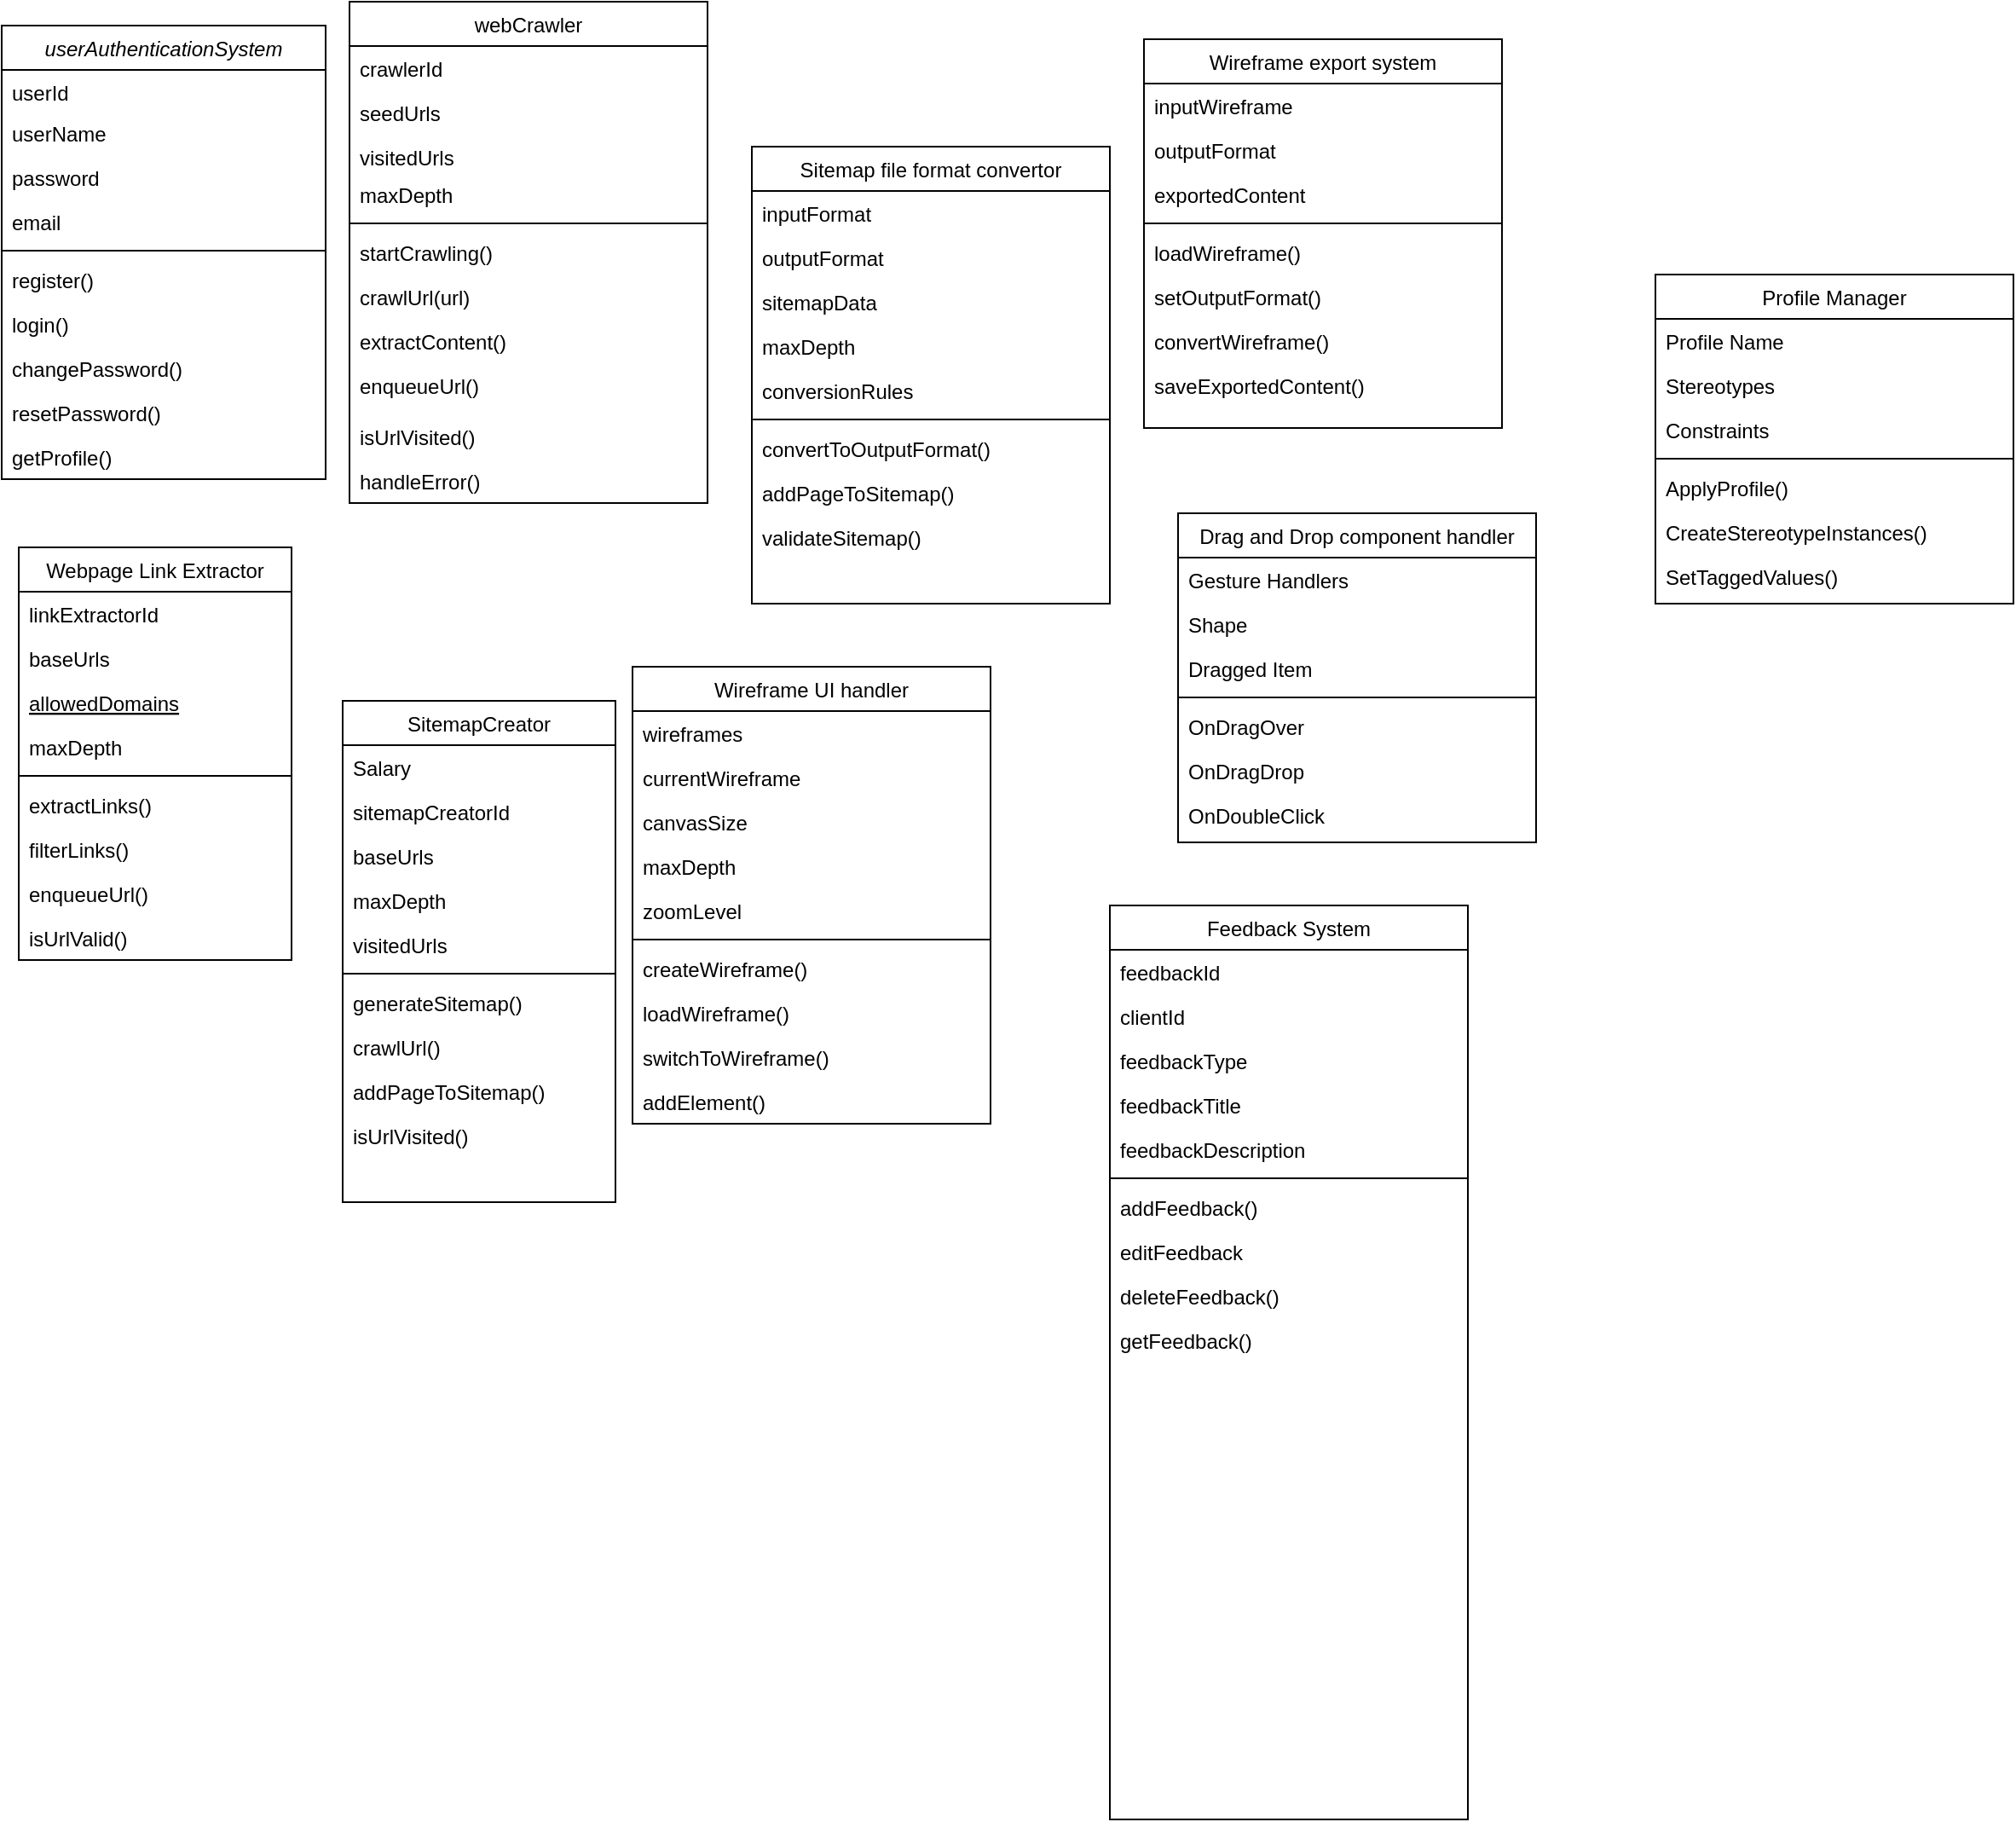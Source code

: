 <mxfile version="23.1.6" type="github">
  <diagram id="C5RBs43oDa-KdzZeNtuy" name="Page-1">
    <mxGraphModel dx="1500" dy="2030" grid="1" gridSize="10" guides="1" tooltips="1" connect="1" arrows="1" fold="1" page="1" pageScale="1" pageWidth="827" pageHeight="1169" math="0" shadow="0">
      <root>
        <mxCell id="WIyWlLk6GJQsqaUBKTNV-0" />
        <mxCell id="WIyWlLk6GJQsqaUBKTNV-1" parent="WIyWlLk6GJQsqaUBKTNV-0" />
        <mxCell id="zkfFHV4jXpPFQw0GAbJ--0" value="userAuthenticationSystem" style="swimlane;fontStyle=2;align=center;verticalAlign=top;childLayout=stackLayout;horizontal=1;startSize=26;horizontalStack=0;resizeParent=1;resizeLast=0;collapsible=1;marginBottom=0;rounded=0;shadow=0;strokeWidth=1;" parent="WIyWlLk6GJQsqaUBKTNV-1" vertex="1">
          <mxGeometry y="4" width="190" height="266" as="geometry">
            <mxRectangle x="230" y="140" width="160" height="26" as="alternateBounds" />
          </mxGeometry>
        </mxCell>
        <mxCell id="zkfFHV4jXpPFQw0GAbJ--1" value="userId" style="text;align=left;verticalAlign=top;spacingLeft=4;spacingRight=4;overflow=hidden;rotatable=0;points=[[0,0.5],[1,0.5]];portConstraint=eastwest;" parent="zkfFHV4jXpPFQw0GAbJ--0" vertex="1">
          <mxGeometry y="26" width="190" height="24" as="geometry" />
        </mxCell>
        <mxCell id="zkfFHV4jXpPFQw0GAbJ--2" value="userName" style="text;align=left;verticalAlign=top;spacingLeft=4;spacingRight=4;overflow=hidden;rotatable=0;points=[[0,0.5],[1,0.5]];portConstraint=eastwest;rounded=0;shadow=0;html=0;" parent="zkfFHV4jXpPFQw0GAbJ--0" vertex="1">
          <mxGeometry y="50" width="190" height="26" as="geometry" />
        </mxCell>
        <mxCell id="zkfFHV4jXpPFQw0GAbJ--3" value="password" style="text;align=left;verticalAlign=top;spacingLeft=4;spacingRight=4;overflow=hidden;rotatable=0;points=[[0,0.5],[1,0.5]];portConstraint=eastwest;rounded=0;shadow=0;html=0;" parent="zkfFHV4jXpPFQw0GAbJ--0" vertex="1">
          <mxGeometry y="76" width="190" height="26" as="geometry" />
        </mxCell>
        <mxCell id="zkfFHV4jXpPFQw0GAbJ--5" value="email" style="text;align=left;verticalAlign=top;spacingLeft=4;spacingRight=4;overflow=hidden;rotatable=0;points=[[0,0.5],[1,0.5]];portConstraint=eastwest;" parent="zkfFHV4jXpPFQw0GAbJ--0" vertex="1">
          <mxGeometry y="102" width="190" height="26" as="geometry" />
        </mxCell>
        <mxCell id="zkfFHV4jXpPFQw0GAbJ--4" value="" style="line;html=1;strokeWidth=1;align=left;verticalAlign=middle;spacingTop=-1;spacingLeft=3;spacingRight=3;rotatable=0;labelPosition=right;points=[];portConstraint=eastwest;" parent="zkfFHV4jXpPFQw0GAbJ--0" vertex="1">
          <mxGeometry y="128" width="190" height="8" as="geometry" />
        </mxCell>
        <mxCell id="lf_KgB2gEPcvvMDaEo5j-0" value="register()" style="text;align=left;verticalAlign=top;spacingLeft=4;spacingRight=4;overflow=hidden;rotatable=0;points=[[0,0.5],[1,0.5]];portConstraint=eastwest;" vertex="1" parent="zkfFHV4jXpPFQw0GAbJ--0">
          <mxGeometry y="136" width="190" height="26" as="geometry" />
        </mxCell>
        <mxCell id="lf_KgB2gEPcvvMDaEo5j-1" value="login()" style="text;align=left;verticalAlign=top;spacingLeft=4;spacingRight=4;overflow=hidden;rotatable=0;points=[[0,0.5],[1,0.5]];portConstraint=eastwest;" vertex="1" parent="zkfFHV4jXpPFQw0GAbJ--0">
          <mxGeometry y="162" width="190" height="26" as="geometry" />
        </mxCell>
        <mxCell id="lf_KgB2gEPcvvMDaEo5j-2" value="changePassword()" style="text;align=left;verticalAlign=top;spacingLeft=4;spacingRight=4;overflow=hidden;rotatable=0;points=[[0,0.5],[1,0.5]];portConstraint=eastwest;" vertex="1" parent="zkfFHV4jXpPFQw0GAbJ--0">
          <mxGeometry y="188" width="190" height="26" as="geometry" />
        </mxCell>
        <mxCell id="lf_KgB2gEPcvvMDaEo5j-3" value="resetPassword()" style="text;align=left;verticalAlign=top;spacingLeft=4;spacingRight=4;overflow=hidden;rotatable=0;points=[[0,0.5],[1,0.5]];portConstraint=eastwest;" vertex="1" parent="zkfFHV4jXpPFQw0GAbJ--0">
          <mxGeometry y="214" width="190" height="26" as="geometry" />
        </mxCell>
        <mxCell id="lf_KgB2gEPcvvMDaEo5j-4" value="getProfile()" style="text;align=left;verticalAlign=top;spacingLeft=4;spacingRight=4;overflow=hidden;rotatable=0;points=[[0,0.5],[1,0.5]];portConstraint=eastwest;" vertex="1" parent="zkfFHV4jXpPFQw0GAbJ--0">
          <mxGeometry y="240" width="190" height="26" as="geometry" />
        </mxCell>
        <mxCell id="zkfFHV4jXpPFQw0GAbJ--6" value="Webpage Link Extractor" style="swimlane;fontStyle=0;align=center;verticalAlign=top;childLayout=stackLayout;horizontal=1;startSize=26;horizontalStack=0;resizeParent=1;resizeLast=0;collapsible=1;marginBottom=0;rounded=0;shadow=0;strokeWidth=1;" parent="WIyWlLk6GJQsqaUBKTNV-1" vertex="1">
          <mxGeometry x="10" y="310" width="160" height="242" as="geometry">
            <mxRectangle x="130" y="380" width="160" height="26" as="alternateBounds" />
          </mxGeometry>
        </mxCell>
        <mxCell id="zkfFHV4jXpPFQw0GAbJ--7" value="linkExtractorId" style="text;align=left;verticalAlign=top;spacingLeft=4;spacingRight=4;overflow=hidden;rotatable=0;points=[[0,0.5],[1,0.5]];portConstraint=eastwest;" parent="zkfFHV4jXpPFQw0GAbJ--6" vertex="1">
          <mxGeometry y="26" width="160" height="26" as="geometry" />
        </mxCell>
        <mxCell id="zkfFHV4jXpPFQw0GAbJ--8" value="baseUrls" style="text;align=left;verticalAlign=top;spacingLeft=4;spacingRight=4;overflow=hidden;rotatable=0;points=[[0,0.5],[1,0.5]];portConstraint=eastwest;rounded=0;shadow=0;html=0;" parent="zkfFHV4jXpPFQw0GAbJ--6" vertex="1">
          <mxGeometry y="52" width="160" height="26" as="geometry" />
        </mxCell>
        <mxCell id="zkfFHV4jXpPFQw0GAbJ--10" value="allowedDomains" style="text;align=left;verticalAlign=top;spacingLeft=4;spacingRight=4;overflow=hidden;rotatable=0;points=[[0,0.5],[1,0.5]];portConstraint=eastwest;fontStyle=4" parent="zkfFHV4jXpPFQw0GAbJ--6" vertex="1">
          <mxGeometry y="78" width="160" height="26" as="geometry" />
        </mxCell>
        <mxCell id="zkfFHV4jXpPFQw0GAbJ--11" value="maxDepth" style="text;align=left;verticalAlign=top;spacingLeft=4;spacingRight=4;overflow=hidden;rotatable=0;points=[[0,0.5],[1,0.5]];portConstraint=eastwest;" parent="zkfFHV4jXpPFQw0GAbJ--6" vertex="1">
          <mxGeometry y="104" width="160" height="26" as="geometry" />
        </mxCell>
        <mxCell id="zkfFHV4jXpPFQw0GAbJ--9" value="" style="line;html=1;strokeWidth=1;align=left;verticalAlign=middle;spacingTop=-1;spacingLeft=3;spacingRight=3;rotatable=0;labelPosition=right;points=[];portConstraint=eastwest;" parent="zkfFHV4jXpPFQw0GAbJ--6" vertex="1">
          <mxGeometry y="130" width="160" height="8" as="geometry" />
        </mxCell>
        <mxCell id="lf_KgB2gEPcvvMDaEo5j-10" value="extractLinks()" style="text;align=left;verticalAlign=top;spacingLeft=4;spacingRight=4;overflow=hidden;rotatable=0;points=[[0,0.5],[1,0.5]];portConstraint=eastwest;" vertex="1" parent="zkfFHV4jXpPFQw0GAbJ--6">
          <mxGeometry y="138" width="160" height="26" as="geometry" />
        </mxCell>
        <mxCell id="lf_KgB2gEPcvvMDaEo5j-11" value="filterLinks()" style="text;align=left;verticalAlign=top;spacingLeft=4;spacingRight=4;overflow=hidden;rotatable=0;points=[[0,0.5],[1,0.5]];portConstraint=eastwest;" vertex="1" parent="zkfFHV4jXpPFQw0GAbJ--6">
          <mxGeometry y="164" width="160" height="26" as="geometry" />
        </mxCell>
        <mxCell id="lf_KgB2gEPcvvMDaEo5j-12" value="enqueueUrl()" style="text;align=left;verticalAlign=top;spacingLeft=4;spacingRight=4;overflow=hidden;rotatable=0;points=[[0,0.5],[1,0.5]];portConstraint=eastwest;" vertex="1" parent="zkfFHV4jXpPFQw0GAbJ--6">
          <mxGeometry y="190" width="160" height="26" as="geometry" />
        </mxCell>
        <mxCell id="lf_KgB2gEPcvvMDaEo5j-13" value="isUrlValid()" style="text;align=left;verticalAlign=top;spacingLeft=4;spacingRight=4;overflow=hidden;rotatable=0;points=[[0,0.5],[1,0.5]];portConstraint=eastwest;" vertex="1" parent="zkfFHV4jXpPFQw0GAbJ--6">
          <mxGeometry y="216" width="160" height="26" as="geometry" />
        </mxCell>
        <mxCell id="zkfFHV4jXpPFQw0GAbJ--13" value="SitemapCreator" style="swimlane;fontStyle=0;align=center;verticalAlign=top;childLayout=stackLayout;horizontal=1;startSize=26;horizontalStack=0;resizeParent=1;resizeLast=0;collapsible=1;marginBottom=0;rounded=0;shadow=0;strokeWidth=1;" parent="WIyWlLk6GJQsqaUBKTNV-1" vertex="1">
          <mxGeometry x="200" y="400" width="160" height="294" as="geometry">
            <mxRectangle x="340" y="380" width="170" height="26" as="alternateBounds" />
          </mxGeometry>
        </mxCell>
        <mxCell id="zkfFHV4jXpPFQw0GAbJ--14" value="Salary" style="text;align=left;verticalAlign=top;spacingLeft=4;spacingRight=4;overflow=hidden;rotatable=0;points=[[0,0.5],[1,0.5]];portConstraint=eastwest;" parent="zkfFHV4jXpPFQw0GAbJ--13" vertex="1">
          <mxGeometry y="26" width="160" height="26" as="geometry" />
        </mxCell>
        <mxCell id="lf_KgB2gEPcvvMDaEo5j-14" value="sitemapCreatorId" style="text;align=left;verticalAlign=top;spacingLeft=4;spacingRight=4;overflow=hidden;rotatable=0;points=[[0,0.5],[1,0.5]];portConstraint=eastwest;" vertex="1" parent="zkfFHV4jXpPFQw0GAbJ--13">
          <mxGeometry y="52" width="160" height="26" as="geometry" />
        </mxCell>
        <mxCell id="lf_KgB2gEPcvvMDaEo5j-15" value="baseUrls" style="text;align=left;verticalAlign=top;spacingLeft=4;spacingRight=4;overflow=hidden;rotatable=0;points=[[0,0.5],[1,0.5]];portConstraint=eastwest;" vertex="1" parent="zkfFHV4jXpPFQw0GAbJ--13">
          <mxGeometry y="78" width="160" height="26" as="geometry" />
        </mxCell>
        <mxCell id="lf_KgB2gEPcvvMDaEo5j-17" value="maxDepth" style="text;align=left;verticalAlign=top;spacingLeft=4;spacingRight=4;overflow=hidden;rotatable=0;points=[[0,0.5],[1,0.5]];portConstraint=eastwest;" vertex="1" parent="zkfFHV4jXpPFQw0GAbJ--13">
          <mxGeometry y="104" width="160" height="26" as="geometry" />
        </mxCell>
        <mxCell id="lf_KgB2gEPcvvMDaEo5j-16" value="visitedUrls" style="text;align=left;verticalAlign=top;spacingLeft=4;spacingRight=4;overflow=hidden;rotatable=0;points=[[0,0.5],[1,0.5]];portConstraint=eastwest;" vertex="1" parent="zkfFHV4jXpPFQw0GAbJ--13">
          <mxGeometry y="130" width="160" height="26" as="geometry" />
        </mxCell>
        <mxCell id="zkfFHV4jXpPFQw0GAbJ--15" value="" style="line;html=1;strokeWidth=1;align=left;verticalAlign=middle;spacingTop=-1;spacingLeft=3;spacingRight=3;rotatable=0;labelPosition=right;points=[];portConstraint=eastwest;" parent="zkfFHV4jXpPFQw0GAbJ--13" vertex="1">
          <mxGeometry y="156" width="160" height="8" as="geometry" />
        </mxCell>
        <mxCell id="lf_KgB2gEPcvvMDaEo5j-20" value="generateSitemap()" style="text;align=left;verticalAlign=top;spacingLeft=4;spacingRight=4;overflow=hidden;rotatable=0;points=[[0,0.5],[1,0.5]];portConstraint=eastwest;" vertex="1" parent="zkfFHV4jXpPFQw0GAbJ--13">
          <mxGeometry y="164" width="160" height="26" as="geometry" />
        </mxCell>
        <mxCell id="lf_KgB2gEPcvvMDaEo5j-21" value="crawlUrl()" style="text;align=left;verticalAlign=top;spacingLeft=4;spacingRight=4;overflow=hidden;rotatable=0;points=[[0,0.5],[1,0.5]];portConstraint=eastwest;" vertex="1" parent="zkfFHV4jXpPFQw0GAbJ--13">
          <mxGeometry y="190" width="160" height="26" as="geometry" />
        </mxCell>
        <mxCell id="lf_KgB2gEPcvvMDaEo5j-22" value="addPageToSitemap()" style="text;align=left;verticalAlign=top;spacingLeft=4;spacingRight=4;overflow=hidden;rotatable=0;points=[[0,0.5],[1,0.5]];portConstraint=eastwest;" vertex="1" parent="zkfFHV4jXpPFQw0GAbJ--13">
          <mxGeometry y="216" width="160" height="26" as="geometry" />
        </mxCell>
        <mxCell id="lf_KgB2gEPcvvMDaEo5j-23" value="isUrlVisited()" style="text;align=left;verticalAlign=top;spacingLeft=4;spacingRight=4;overflow=hidden;rotatable=0;points=[[0,0.5],[1,0.5]];portConstraint=eastwest;" vertex="1" parent="zkfFHV4jXpPFQw0GAbJ--13">
          <mxGeometry y="242" width="160" height="26" as="geometry" />
        </mxCell>
        <mxCell id="zkfFHV4jXpPFQw0GAbJ--17" value="webCrawler" style="swimlane;fontStyle=0;align=center;verticalAlign=top;childLayout=stackLayout;horizontal=1;startSize=26;horizontalStack=0;resizeParent=1;resizeLast=0;collapsible=1;marginBottom=0;rounded=0;shadow=0;strokeWidth=1;" parent="WIyWlLk6GJQsqaUBKTNV-1" vertex="1">
          <mxGeometry x="204" y="-10" width="210" height="294" as="geometry">
            <mxRectangle x="550" y="140" width="160" height="26" as="alternateBounds" />
          </mxGeometry>
        </mxCell>
        <mxCell id="zkfFHV4jXpPFQw0GAbJ--18" value="crawlerId" style="text;align=left;verticalAlign=top;spacingLeft=4;spacingRight=4;overflow=hidden;rotatable=0;points=[[0,0.5],[1,0.5]];portConstraint=eastwest;" parent="zkfFHV4jXpPFQw0GAbJ--17" vertex="1">
          <mxGeometry y="26" width="210" height="26" as="geometry" />
        </mxCell>
        <mxCell id="zkfFHV4jXpPFQw0GAbJ--19" value="seedUrls" style="text;align=left;verticalAlign=top;spacingLeft=4;spacingRight=4;overflow=hidden;rotatable=0;points=[[0,0.5],[1,0.5]];portConstraint=eastwest;rounded=0;shadow=0;html=0;" parent="zkfFHV4jXpPFQw0GAbJ--17" vertex="1">
          <mxGeometry y="52" width="210" height="26" as="geometry" />
        </mxCell>
        <mxCell id="zkfFHV4jXpPFQw0GAbJ--20" value="visitedUrls" style="text;align=left;verticalAlign=top;spacingLeft=4;spacingRight=4;overflow=hidden;rotatable=0;points=[[0,0.5],[1,0.5]];portConstraint=eastwest;rounded=0;shadow=0;html=0;" parent="zkfFHV4jXpPFQw0GAbJ--17" vertex="1">
          <mxGeometry y="78" width="210" height="22" as="geometry" />
        </mxCell>
        <mxCell id="zkfFHV4jXpPFQw0GAbJ--21" value="maxDepth" style="text;align=left;verticalAlign=top;spacingLeft=4;spacingRight=4;overflow=hidden;rotatable=0;points=[[0,0.5],[1,0.5]];portConstraint=eastwest;rounded=0;shadow=0;html=0;" parent="zkfFHV4jXpPFQw0GAbJ--17" vertex="1">
          <mxGeometry y="100" width="210" height="26" as="geometry" />
        </mxCell>
        <mxCell id="zkfFHV4jXpPFQw0GAbJ--23" value="" style="line;html=1;strokeWidth=1;align=left;verticalAlign=middle;spacingTop=-1;spacingLeft=3;spacingRight=3;rotatable=0;labelPosition=right;points=[];portConstraint=eastwest;" parent="zkfFHV4jXpPFQw0GAbJ--17" vertex="1">
          <mxGeometry y="126" width="210" height="8" as="geometry" />
        </mxCell>
        <mxCell id="zkfFHV4jXpPFQw0GAbJ--24" value="startCrawling()" style="text;align=left;verticalAlign=top;spacingLeft=4;spacingRight=4;overflow=hidden;rotatable=0;points=[[0,0.5],[1,0.5]];portConstraint=eastwest;" parent="zkfFHV4jXpPFQw0GAbJ--17" vertex="1">
          <mxGeometry y="134" width="210" height="26" as="geometry" />
        </mxCell>
        <mxCell id="zkfFHV4jXpPFQw0GAbJ--25" value="crawlUrl(url)" style="text;align=left;verticalAlign=top;spacingLeft=4;spacingRight=4;overflow=hidden;rotatable=0;points=[[0,0.5],[1,0.5]];portConstraint=eastwest;" parent="zkfFHV4jXpPFQw0GAbJ--17" vertex="1">
          <mxGeometry y="160" width="210" height="26" as="geometry" />
        </mxCell>
        <mxCell id="lf_KgB2gEPcvvMDaEo5j-5" value="extractContent()" style="text;align=left;verticalAlign=top;spacingLeft=4;spacingRight=4;overflow=hidden;rotatable=0;points=[[0,0.5],[1,0.5]];portConstraint=eastwest;" vertex="1" parent="zkfFHV4jXpPFQw0GAbJ--17">
          <mxGeometry y="186" width="210" height="26" as="geometry" />
        </mxCell>
        <mxCell id="lf_KgB2gEPcvvMDaEo5j-6" value="enqueueUrl()" style="text;align=left;verticalAlign=top;spacingLeft=4;spacingRight=4;overflow=hidden;rotatable=0;points=[[0,0.5],[1,0.5]];portConstraint=eastwest;" vertex="1" parent="zkfFHV4jXpPFQw0GAbJ--17">
          <mxGeometry y="212" width="210" height="30" as="geometry" />
        </mxCell>
        <mxCell id="lf_KgB2gEPcvvMDaEo5j-7" value="isUrlVisited()" style="text;align=left;verticalAlign=top;spacingLeft=4;spacingRight=4;overflow=hidden;rotatable=0;points=[[0,0.5],[1,0.5]];portConstraint=eastwest;" vertex="1" parent="zkfFHV4jXpPFQw0GAbJ--17">
          <mxGeometry y="242" width="210" height="26" as="geometry" />
        </mxCell>
        <mxCell id="lf_KgB2gEPcvvMDaEo5j-8" value="handleError()" style="text;align=left;verticalAlign=top;spacingLeft=4;spacingRight=4;overflow=hidden;rotatable=0;points=[[0,0.5],[1,0.5]];portConstraint=eastwest;" vertex="1" parent="zkfFHV4jXpPFQw0GAbJ--17">
          <mxGeometry y="268" width="210" height="26" as="geometry" />
        </mxCell>
        <mxCell id="lf_KgB2gEPcvvMDaEo5j-25" value="Sitemap file format convertor" style="swimlane;fontStyle=0;align=center;verticalAlign=top;childLayout=stackLayout;horizontal=1;startSize=26;horizontalStack=0;resizeParent=1;resizeLast=0;collapsible=1;marginBottom=0;rounded=0;shadow=0;strokeWidth=1;" vertex="1" parent="WIyWlLk6GJQsqaUBKTNV-1">
          <mxGeometry x="440" y="75" width="210" height="268" as="geometry">
            <mxRectangle x="340" y="380" width="170" height="26" as="alternateBounds" />
          </mxGeometry>
        </mxCell>
        <mxCell id="lf_KgB2gEPcvvMDaEo5j-26" value="inputFormat" style="text;align=left;verticalAlign=top;spacingLeft=4;spacingRight=4;overflow=hidden;rotatable=0;points=[[0,0.5],[1,0.5]];portConstraint=eastwest;" vertex="1" parent="lf_KgB2gEPcvvMDaEo5j-25">
          <mxGeometry y="26" width="210" height="26" as="geometry" />
        </mxCell>
        <mxCell id="lf_KgB2gEPcvvMDaEo5j-27" value="outputFormat" style="text;align=left;verticalAlign=top;spacingLeft=4;spacingRight=4;overflow=hidden;rotatable=0;points=[[0,0.5],[1,0.5]];portConstraint=eastwest;" vertex="1" parent="lf_KgB2gEPcvvMDaEo5j-25">
          <mxGeometry y="52" width="210" height="26" as="geometry" />
        </mxCell>
        <mxCell id="lf_KgB2gEPcvvMDaEo5j-28" value="sitemapData" style="text;align=left;verticalAlign=top;spacingLeft=4;spacingRight=4;overflow=hidden;rotatable=0;points=[[0,0.5],[1,0.5]];portConstraint=eastwest;" vertex="1" parent="lf_KgB2gEPcvvMDaEo5j-25">
          <mxGeometry y="78" width="210" height="26" as="geometry" />
        </mxCell>
        <mxCell id="lf_KgB2gEPcvvMDaEo5j-29" value="maxDepth" style="text;align=left;verticalAlign=top;spacingLeft=4;spacingRight=4;overflow=hidden;rotatable=0;points=[[0,0.5],[1,0.5]];portConstraint=eastwest;" vertex="1" parent="lf_KgB2gEPcvvMDaEo5j-25">
          <mxGeometry y="104" width="210" height="26" as="geometry" />
        </mxCell>
        <mxCell id="lf_KgB2gEPcvvMDaEo5j-30" value="conversionRules" style="text;align=left;verticalAlign=top;spacingLeft=4;spacingRight=4;overflow=hidden;rotatable=0;points=[[0,0.5],[1,0.5]];portConstraint=eastwest;" vertex="1" parent="lf_KgB2gEPcvvMDaEo5j-25">
          <mxGeometry y="130" width="210" height="26" as="geometry" />
        </mxCell>
        <mxCell id="lf_KgB2gEPcvvMDaEo5j-31" value="" style="line;html=1;strokeWidth=1;align=left;verticalAlign=middle;spacingTop=-1;spacingLeft=3;spacingRight=3;rotatable=0;labelPosition=right;points=[];portConstraint=eastwest;" vertex="1" parent="lf_KgB2gEPcvvMDaEo5j-25">
          <mxGeometry y="156" width="210" height="8" as="geometry" />
        </mxCell>
        <mxCell id="lf_KgB2gEPcvvMDaEo5j-33" value="convertToOutputFormat()" style="text;align=left;verticalAlign=top;spacingLeft=4;spacingRight=4;overflow=hidden;rotatable=0;points=[[0,0.5],[1,0.5]];portConstraint=eastwest;" vertex="1" parent="lf_KgB2gEPcvvMDaEo5j-25">
          <mxGeometry y="164" width="210" height="26" as="geometry" />
        </mxCell>
        <mxCell id="lf_KgB2gEPcvvMDaEo5j-34" value="addPageToSitemap()" style="text;align=left;verticalAlign=top;spacingLeft=4;spacingRight=4;overflow=hidden;rotatable=0;points=[[0,0.5],[1,0.5]];portConstraint=eastwest;" vertex="1" parent="lf_KgB2gEPcvvMDaEo5j-25">
          <mxGeometry y="190" width="210" height="26" as="geometry" />
        </mxCell>
        <mxCell id="lf_KgB2gEPcvvMDaEo5j-35" value="validateSitemap()" style="text;align=left;verticalAlign=top;spacingLeft=4;spacingRight=4;overflow=hidden;rotatable=0;points=[[0,0.5],[1,0.5]];portConstraint=eastwest;" vertex="1" parent="lf_KgB2gEPcvvMDaEo5j-25">
          <mxGeometry y="216" width="210" height="26" as="geometry" />
        </mxCell>
        <mxCell id="lf_KgB2gEPcvvMDaEo5j-48" value="Feedback System" style="swimlane;fontStyle=0;align=center;verticalAlign=top;childLayout=stackLayout;horizontal=1;startSize=26;horizontalStack=0;resizeParent=1;resizeLast=0;collapsible=1;marginBottom=0;rounded=0;shadow=0;strokeWidth=1;" vertex="1" parent="WIyWlLk6GJQsqaUBKTNV-1">
          <mxGeometry x="650" y="520" width="210" height="536" as="geometry">
            <mxRectangle x="340" y="380" width="170" height="26" as="alternateBounds" />
          </mxGeometry>
        </mxCell>
        <mxCell id="lf_KgB2gEPcvvMDaEo5j-49" value="feedbackId" style="text;align=left;verticalAlign=top;spacingLeft=4;spacingRight=4;overflow=hidden;rotatable=0;points=[[0,0.5],[1,0.5]];portConstraint=eastwest;" vertex="1" parent="lf_KgB2gEPcvvMDaEo5j-48">
          <mxGeometry y="26" width="210" height="26" as="geometry" />
        </mxCell>
        <mxCell id="lf_KgB2gEPcvvMDaEo5j-50" value="clientId" style="text;align=left;verticalAlign=top;spacingLeft=4;spacingRight=4;overflow=hidden;rotatable=0;points=[[0,0.5],[1,0.5]];portConstraint=eastwest;" vertex="1" parent="lf_KgB2gEPcvvMDaEo5j-48">
          <mxGeometry y="52" width="210" height="26" as="geometry" />
        </mxCell>
        <mxCell id="lf_KgB2gEPcvvMDaEo5j-51" value="feedbackType" style="text;align=left;verticalAlign=top;spacingLeft=4;spacingRight=4;overflow=hidden;rotatable=0;points=[[0,0.5],[1,0.5]];portConstraint=eastwest;" vertex="1" parent="lf_KgB2gEPcvvMDaEo5j-48">
          <mxGeometry y="78" width="210" height="26" as="geometry" />
        </mxCell>
        <mxCell id="lf_KgB2gEPcvvMDaEo5j-52" value="feedbackTitle" style="text;align=left;verticalAlign=top;spacingLeft=4;spacingRight=4;overflow=hidden;rotatable=0;points=[[0,0.5],[1,0.5]];portConstraint=eastwest;" vertex="1" parent="lf_KgB2gEPcvvMDaEo5j-48">
          <mxGeometry y="104" width="210" height="26" as="geometry" />
        </mxCell>
        <mxCell id="lf_KgB2gEPcvvMDaEo5j-53" value="feedbackDescription" style="text;align=left;verticalAlign=top;spacingLeft=4;spacingRight=4;overflow=hidden;rotatable=0;points=[[0,0.5],[1,0.5]];portConstraint=eastwest;" vertex="1" parent="lf_KgB2gEPcvvMDaEo5j-48">
          <mxGeometry y="130" width="210" height="26" as="geometry" />
        </mxCell>
        <mxCell id="lf_KgB2gEPcvvMDaEo5j-54" value="" style="line;html=1;strokeWidth=1;align=left;verticalAlign=middle;spacingTop=-1;spacingLeft=3;spacingRight=3;rotatable=0;labelPosition=right;points=[];portConstraint=eastwest;" vertex="1" parent="lf_KgB2gEPcvvMDaEo5j-48">
          <mxGeometry y="156" width="210" height="8" as="geometry" />
        </mxCell>
        <mxCell id="lf_KgB2gEPcvvMDaEo5j-55" value="addFeedback()" style="text;align=left;verticalAlign=top;spacingLeft=4;spacingRight=4;overflow=hidden;rotatable=0;points=[[0,0.5],[1,0.5]];portConstraint=eastwest;" vertex="1" parent="lf_KgB2gEPcvvMDaEo5j-48">
          <mxGeometry y="164" width="210" height="26" as="geometry" />
        </mxCell>
        <mxCell id="lf_KgB2gEPcvvMDaEo5j-56" value="editFeedback" style="text;align=left;verticalAlign=top;spacingLeft=4;spacingRight=4;overflow=hidden;rotatable=0;points=[[0,0.5],[1,0.5]];portConstraint=eastwest;" vertex="1" parent="lf_KgB2gEPcvvMDaEo5j-48">
          <mxGeometry y="190" width="210" height="26" as="geometry" />
        </mxCell>
        <mxCell id="lf_KgB2gEPcvvMDaEo5j-57" value="deleteFeedback()" style="text;align=left;verticalAlign=top;spacingLeft=4;spacingRight=4;overflow=hidden;rotatable=0;points=[[0,0.5],[1,0.5]];portConstraint=eastwest;" vertex="1" parent="lf_KgB2gEPcvvMDaEo5j-48">
          <mxGeometry y="216" width="210" height="26" as="geometry" />
        </mxCell>
        <mxCell id="lf_KgB2gEPcvvMDaEo5j-58" value="getFeedback()&#xa;&#xa;" style="text;align=left;verticalAlign=top;spacingLeft=4;spacingRight=4;overflow=hidden;rotatable=0;points=[[0,0.5],[1,0.5]];portConstraint=eastwest;" vertex="1" parent="lf_KgB2gEPcvvMDaEo5j-48">
          <mxGeometry y="242" width="210" height="26" as="geometry" />
        </mxCell>
        <mxCell id="lf_KgB2gEPcvvMDaEo5j-59" value="Wireframe export system" style="swimlane;fontStyle=0;align=center;verticalAlign=top;childLayout=stackLayout;horizontal=1;startSize=26;horizontalStack=0;resizeParent=1;resizeLast=0;collapsible=1;marginBottom=0;rounded=0;shadow=0;strokeWidth=1;" vertex="1" parent="WIyWlLk6GJQsqaUBKTNV-1">
          <mxGeometry x="670" y="12" width="210" height="228" as="geometry">
            <mxRectangle x="340" y="380" width="170" height="26" as="alternateBounds" />
          </mxGeometry>
        </mxCell>
        <mxCell id="lf_KgB2gEPcvvMDaEo5j-60" value="inputWireframe" style="text;align=left;verticalAlign=top;spacingLeft=4;spacingRight=4;overflow=hidden;rotatable=0;points=[[0,0.5],[1,0.5]];portConstraint=eastwest;" vertex="1" parent="lf_KgB2gEPcvvMDaEo5j-59">
          <mxGeometry y="26" width="210" height="26" as="geometry" />
        </mxCell>
        <mxCell id="lf_KgB2gEPcvvMDaEo5j-61" value="outputFormat" style="text;align=left;verticalAlign=top;spacingLeft=4;spacingRight=4;overflow=hidden;rotatable=0;points=[[0,0.5],[1,0.5]];portConstraint=eastwest;" vertex="1" parent="lf_KgB2gEPcvvMDaEo5j-59">
          <mxGeometry y="52" width="210" height="26" as="geometry" />
        </mxCell>
        <mxCell id="lf_KgB2gEPcvvMDaEo5j-62" value="exportedContent" style="text;align=left;verticalAlign=top;spacingLeft=4;spacingRight=4;overflow=hidden;rotatable=0;points=[[0,0.5],[1,0.5]];portConstraint=eastwest;" vertex="1" parent="lf_KgB2gEPcvvMDaEo5j-59">
          <mxGeometry y="78" width="210" height="26" as="geometry" />
        </mxCell>
        <mxCell id="lf_KgB2gEPcvvMDaEo5j-65" value="" style="line;html=1;strokeWidth=1;align=left;verticalAlign=middle;spacingTop=-1;spacingLeft=3;spacingRight=3;rotatable=0;labelPosition=right;points=[];portConstraint=eastwest;" vertex="1" parent="lf_KgB2gEPcvvMDaEo5j-59">
          <mxGeometry y="104" width="210" height="8" as="geometry" />
        </mxCell>
        <mxCell id="lf_KgB2gEPcvvMDaEo5j-66" value="loadWireframe()&#xa;&#xa;" style="text;align=left;verticalAlign=top;spacingLeft=4;spacingRight=4;overflow=hidden;rotatable=0;points=[[0,0.5],[1,0.5]];portConstraint=eastwest;" vertex="1" parent="lf_KgB2gEPcvvMDaEo5j-59">
          <mxGeometry y="112" width="210" height="26" as="geometry" />
        </mxCell>
        <mxCell id="lf_KgB2gEPcvvMDaEo5j-67" value="setOutputFormat()" style="text;align=left;verticalAlign=top;spacingLeft=4;spacingRight=4;overflow=hidden;rotatable=0;points=[[0,0.5],[1,0.5]];portConstraint=eastwest;" vertex="1" parent="lf_KgB2gEPcvvMDaEo5j-59">
          <mxGeometry y="138" width="210" height="26" as="geometry" />
        </mxCell>
        <mxCell id="lf_KgB2gEPcvvMDaEo5j-68" value="convertWireframe()" style="text;align=left;verticalAlign=top;spacingLeft=4;spacingRight=4;overflow=hidden;rotatable=0;points=[[0,0.5],[1,0.5]];portConstraint=eastwest;" vertex="1" parent="lf_KgB2gEPcvvMDaEo5j-59">
          <mxGeometry y="164" width="210" height="26" as="geometry" />
        </mxCell>
        <mxCell id="lf_KgB2gEPcvvMDaEo5j-69" value="saveExportedContent()" style="text;align=left;verticalAlign=top;spacingLeft=4;spacingRight=4;overflow=hidden;rotatable=0;points=[[0,0.5],[1,0.5]];portConstraint=eastwest;" vertex="1" parent="lf_KgB2gEPcvvMDaEo5j-59">
          <mxGeometry y="190" width="210" height="26" as="geometry" />
        </mxCell>
        <mxCell id="lf_KgB2gEPcvvMDaEo5j-70" value="Drag and Drop component handler" style="swimlane;fontStyle=0;align=center;verticalAlign=top;childLayout=stackLayout;horizontal=1;startSize=26;horizontalStack=0;resizeParent=1;resizeLast=0;collapsible=1;marginBottom=0;rounded=0;shadow=0;strokeWidth=1;" vertex="1" parent="WIyWlLk6GJQsqaUBKTNV-1">
          <mxGeometry x="690" y="290" width="210" height="193" as="geometry">
            <mxRectangle x="340" y="380" width="170" height="26" as="alternateBounds" />
          </mxGeometry>
        </mxCell>
        <mxCell id="lf_KgB2gEPcvvMDaEo5j-71" value="Gesture Handlers" style="text;align=left;verticalAlign=top;spacingLeft=4;spacingRight=4;overflow=hidden;rotatable=0;points=[[0,0.5],[1,0.5]];portConstraint=eastwest;" vertex="1" parent="lf_KgB2gEPcvvMDaEo5j-70">
          <mxGeometry y="26" width="210" height="26" as="geometry" />
        </mxCell>
        <mxCell id="lf_KgB2gEPcvvMDaEo5j-72" value="Shape" style="text;align=left;verticalAlign=top;spacingLeft=4;spacingRight=4;overflow=hidden;rotatable=0;points=[[0,0.5],[1,0.5]];portConstraint=eastwest;" vertex="1" parent="lf_KgB2gEPcvvMDaEo5j-70">
          <mxGeometry y="52" width="210" height="26" as="geometry" />
        </mxCell>
        <mxCell id="lf_KgB2gEPcvvMDaEo5j-73" value="Dragged Item" style="text;align=left;verticalAlign=top;spacingLeft=4;spacingRight=4;overflow=hidden;rotatable=0;points=[[0,0.5],[1,0.5]];portConstraint=eastwest;" vertex="1" parent="lf_KgB2gEPcvvMDaEo5j-70">
          <mxGeometry y="78" width="210" height="26" as="geometry" />
        </mxCell>
        <mxCell id="lf_KgB2gEPcvvMDaEo5j-74" value="" style="line;html=1;strokeWidth=1;align=left;verticalAlign=middle;spacingTop=-1;spacingLeft=3;spacingRight=3;rotatable=0;labelPosition=right;points=[];portConstraint=eastwest;" vertex="1" parent="lf_KgB2gEPcvvMDaEo5j-70">
          <mxGeometry y="104" width="210" height="8" as="geometry" />
        </mxCell>
        <mxCell id="lf_KgB2gEPcvvMDaEo5j-75" value="OnDragOver" style="text;align=left;verticalAlign=top;spacingLeft=4;spacingRight=4;overflow=hidden;rotatable=0;points=[[0,0.5],[1,0.5]];portConstraint=eastwest;" vertex="1" parent="lf_KgB2gEPcvvMDaEo5j-70">
          <mxGeometry y="112" width="210" height="26" as="geometry" />
        </mxCell>
        <mxCell id="lf_KgB2gEPcvvMDaEo5j-76" value="OnDragDrop" style="text;align=left;verticalAlign=top;spacingLeft=4;spacingRight=4;overflow=hidden;rotatable=0;points=[[0,0.5],[1,0.5]];portConstraint=eastwest;" vertex="1" parent="lf_KgB2gEPcvvMDaEo5j-70">
          <mxGeometry y="138" width="210" height="26" as="geometry" />
        </mxCell>
        <mxCell id="lf_KgB2gEPcvvMDaEo5j-77" value="OnDoubleClick" style="text;align=left;verticalAlign=top;spacingLeft=4;spacingRight=4;overflow=hidden;rotatable=0;points=[[0,0.5],[1,0.5]];portConstraint=eastwest;" vertex="1" parent="lf_KgB2gEPcvvMDaEo5j-70">
          <mxGeometry y="164" width="210" height="26" as="geometry" />
        </mxCell>
        <mxCell id="lf_KgB2gEPcvvMDaEo5j-79" value="Profile Manager" style="swimlane;fontStyle=0;align=center;verticalAlign=top;childLayout=stackLayout;horizontal=1;startSize=26;horizontalStack=0;resizeParent=1;resizeLast=0;collapsible=1;marginBottom=0;rounded=0;shadow=0;strokeWidth=1;" vertex="1" parent="WIyWlLk6GJQsqaUBKTNV-1">
          <mxGeometry x="970" y="150" width="210" height="193" as="geometry">
            <mxRectangle x="340" y="380" width="170" height="26" as="alternateBounds" />
          </mxGeometry>
        </mxCell>
        <mxCell id="lf_KgB2gEPcvvMDaEo5j-80" value="Profile Name" style="text;align=left;verticalAlign=top;spacingLeft=4;spacingRight=4;overflow=hidden;rotatable=0;points=[[0,0.5],[1,0.5]];portConstraint=eastwest;" vertex="1" parent="lf_KgB2gEPcvvMDaEo5j-79">
          <mxGeometry y="26" width="210" height="26" as="geometry" />
        </mxCell>
        <mxCell id="lf_KgB2gEPcvvMDaEo5j-81" value="Stereotypes" style="text;align=left;verticalAlign=top;spacingLeft=4;spacingRight=4;overflow=hidden;rotatable=0;points=[[0,0.5],[1,0.5]];portConstraint=eastwest;" vertex="1" parent="lf_KgB2gEPcvvMDaEo5j-79">
          <mxGeometry y="52" width="210" height="26" as="geometry" />
        </mxCell>
        <mxCell id="lf_KgB2gEPcvvMDaEo5j-82" value="Constraints" style="text;align=left;verticalAlign=top;spacingLeft=4;spacingRight=4;overflow=hidden;rotatable=0;points=[[0,0.5],[1,0.5]];portConstraint=eastwest;" vertex="1" parent="lf_KgB2gEPcvvMDaEo5j-79">
          <mxGeometry y="78" width="210" height="26" as="geometry" />
        </mxCell>
        <mxCell id="lf_KgB2gEPcvvMDaEo5j-83" value="" style="line;html=1;strokeWidth=1;align=left;verticalAlign=middle;spacingTop=-1;spacingLeft=3;spacingRight=3;rotatable=0;labelPosition=right;points=[];portConstraint=eastwest;" vertex="1" parent="lf_KgB2gEPcvvMDaEo5j-79">
          <mxGeometry y="104" width="210" height="8" as="geometry" />
        </mxCell>
        <mxCell id="lf_KgB2gEPcvvMDaEo5j-84" value="ApplyProfile()" style="text;align=left;verticalAlign=top;spacingLeft=4;spacingRight=4;overflow=hidden;rotatable=0;points=[[0,0.5],[1,0.5]];portConstraint=eastwest;" vertex="1" parent="lf_KgB2gEPcvvMDaEo5j-79">
          <mxGeometry y="112" width="210" height="26" as="geometry" />
        </mxCell>
        <mxCell id="lf_KgB2gEPcvvMDaEo5j-85" value="CreateStereotypeInstances()" style="text;align=left;verticalAlign=top;spacingLeft=4;spacingRight=4;overflow=hidden;rotatable=0;points=[[0,0.5],[1,0.5]];portConstraint=eastwest;" vertex="1" parent="lf_KgB2gEPcvvMDaEo5j-79">
          <mxGeometry y="138" width="210" height="26" as="geometry" />
        </mxCell>
        <mxCell id="lf_KgB2gEPcvvMDaEo5j-86" value="SetTaggedValues()" style="text;align=left;verticalAlign=top;spacingLeft=4;spacingRight=4;overflow=hidden;rotatable=0;points=[[0,0.5],[1,0.5]];portConstraint=eastwest;" vertex="1" parent="lf_KgB2gEPcvvMDaEo5j-79">
          <mxGeometry y="164" width="210" height="26" as="geometry" />
        </mxCell>
        <mxCell id="lf_KgB2gEPcvvMDaEo5j-37" value="Wireframe UI handler" style="swimlane;fontStyle=0;align=center;verticalAlign=top;childLayout=stackLayout;horizontal=1;startSize=26;horizontalStack=0;resizeParent=1;resizeLast=0;collapsible=1;marginBottom=0;rounded=0;shadow=0;strokeWidth=1;" vertex="1" parent="WIyWlLk6GJQsqaUBKTNV-1">
          <mxGeometry x="370" y="380" width="210" height="268" as="geometry">
            <mxRectangle x="340" y="380" width="170" height="26" as="alternateBounds" />
          </mxGeometry>
        </mxCell>
        <mxCell id="lf_KgB2gEPcvvMDaEo5j-38" value="wireframes" style="text;align=left;verticalAlign=top;spacingLeft=4;spacingRight=4;overflow=hidden;rotatable=0;points=[[0,0.5],[1,0.5]];portConstraint=eastwest;" vertex="1" parent="lf_KgB2gEPcvvMDaEo5j-37">
          <mxGeometry y="26" width="210" height="26" as="geometry" />
        </mxCell>
        <mxCell id="lf_KgB2gEPcvvMDaEo5j-39" value="currentWireframe" style="text;align=left;verticalAlign=top;spacingLeft=4;spacingRight=4;overflow=hidden;rotatable=0;points=[[0,0.5],[1,0.5]];portConstraint=eastwest;" vertex="1" parent="lf_KgB2gEPcvvMDaEo5j-37">
          <mxGeometry y="52" width="210" height="26" as="geometry" />
        </mxCell>
        <mxCell id="lf_KgB2gEPcvvMDaEo5j-40" value="canvasSize" style="text;align=left;verticalAlign=top;spacingLeft=4;spacingRight=4;overflow=hidden;rotatable=0;points=[[0,0.5],[1,0.5]];portConstraint=eastwest;" vertex="1" parent="lf_KgB2gEPcvvMDaEo5j-37">
          <mxGeometry y="78" width="210" height="26" as="geometry" />
        </mxCell>
        <mxCell id="lf_KgB2gEPcvvMDaEo5j-41" value="maxDepth" style="text;align=left;verticalAlign=top;spacingLeft=4;spacingRight=4;overflow=hidden;rotatable=0;points=[[0,0.5],[1,0.5]];portConstraint=eastwest;" vertex="1" parent="lf_KgB2gEPcvvMDaEo5j-37">
          <mxGeometry y="104" width="210" height="26" as="geometry" />
        </mxCell>
        <mxCell id="lf_KgB2gEPcvvMDaEo5j-42" value="zoomLevel" style="text;align=left;verticalAlign=top;spacingLeft=4;spacingRight=4;overflow=hidden;rotatable=0;points=[[0,0.5],[1,0.5]];portConstraint=eastwest;" vertex="1" parent="lf_KgB2gEPcvvMDaEo5j-37">
          <mxGeometry y="130" width="210" height="26" as="geometry" />
        </mxCell>
        <mxCell id="lf_KgB2gEPcvvMDaEo5j-43" value="" style="line;html=1;strokeWidth=1;align=left;verticalAlign=middle;spacingTop=-1;spacingLeft=3;spacingRight=3;rotatable=0;labelPosition=right;points=[];portConstraint=eastwest;" vertex="1" parent="lf_KgB2gEPcvvMDaEo5j-37">
          <mxGeometry y="156" width="210" height="8" as="geometry" />
        </mxCell>
        <mxCell id="lf_KgB2gEPcvvMDaEo5j-44" value="createWireframe()" style="text;align=left;verticalAlign=top;spacingLeft=4;spacingRight=4;overflow=hidden;rotatable=0;points=[[0,0.5],[1,0.5]];portConstraint=eastwest;" vertex="1" parent="lf_KgB2gEPcvvMDaEo5j-37">
          <mxGeometry y="164" width="210" height="26" as="geometry" />
        </mxCell>
        <mxCell id="lf_KgB2gEPcvvMDaEo5j-45" value="loadWireframe()" style="text;align=left;verticalAlign=top;spacingLeft=4;spacingRight=4;overflow=hidden;rotatable=0;points=[[0,0.5],[1,0.5]];portConstraint=eastwest;" vertex="1" parent="lf_KgB2gEPcvvMDaEo5j-37">
          <mxGeometry y="190" width="210" height="26" as="geometry" />
        </mxCell>
        <mxCell id="lf_KgB2gEPcvvMDaEo5j-46" value="switchToWireframe()" style="text;align=left;verticalAlign=top;spacingLeft=4;spacingRight=4;overflow=hidden;rotatable=0;points=[[0,0.5],[1,0.5]];portConstraint=eastwest;" vertex="1" parent="lf_KgB2gEPcvvMDaEo5j-37">
          <mxGeometry y="216" width="210" height="26" as="geometry" />
        </mxCell>
        <mxCell id="lf_KgB2gEPcvvMDaEo5j-47" value="addElement()" style="text;align=left;verticalAlign=top;spacingLeft=4;spacingRight=4;overflow=hidden;rotatable=0;points=[[0,0.5],[1,0.5]];portConstraint=eastwest;" vertex="1" parent="lf_KgB2gEPcvvMDaEo5j-37">
          <mxGeometry y="242" width="210" height="26" as="geometry" />
        </mxCell>
      </root>
    </mxGraphModel>
  </diagram>
</mxfile>
